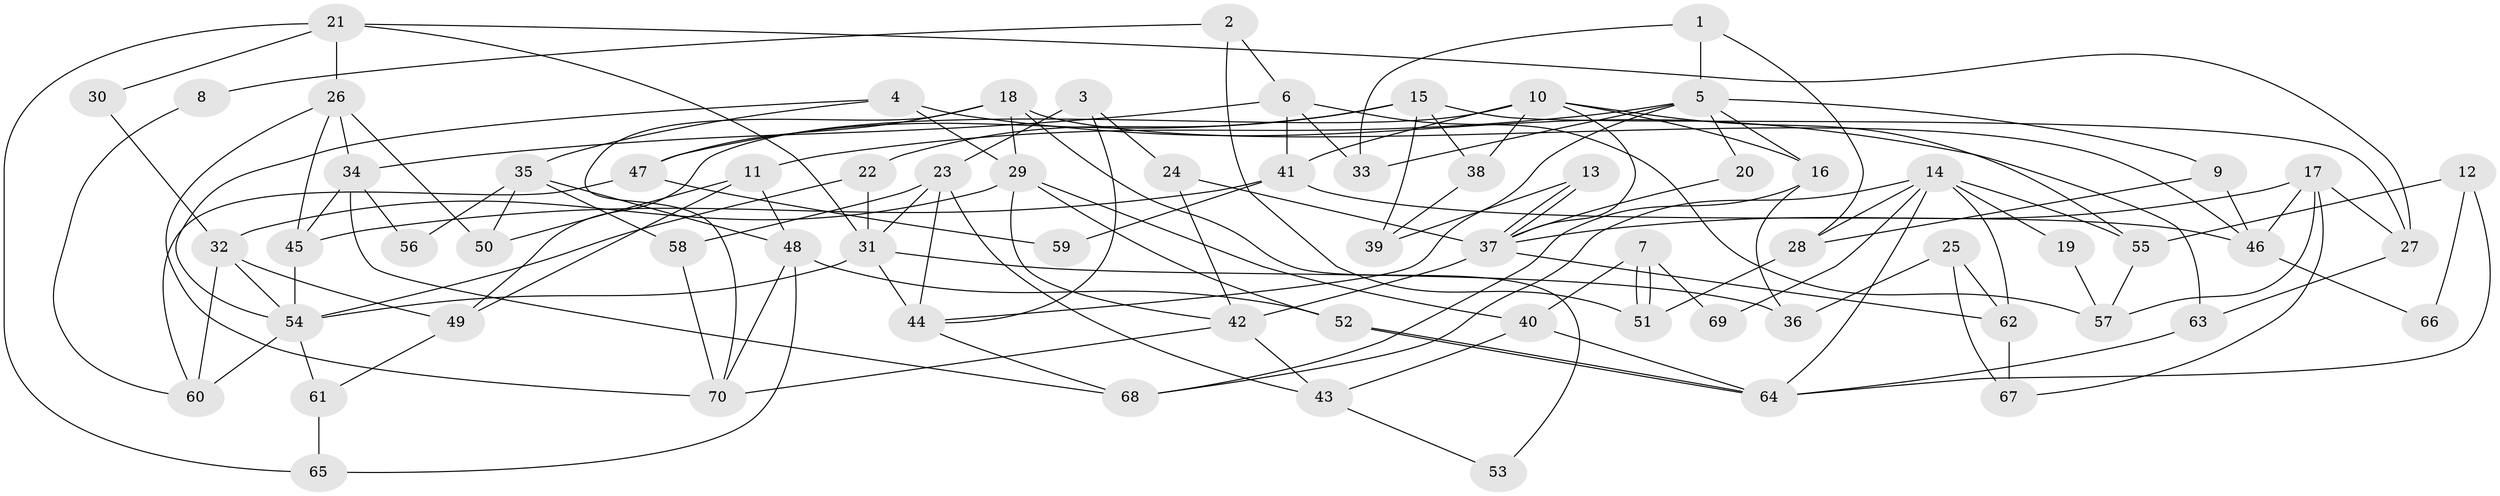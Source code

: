 // coarse degree distribution, {2: 0.11363636363636363, 3: 0.13636363636363635, 4: 0.22727272727272727, 5: 0.1590909090909091, 7: 0.06818181818181818, 11: 0.022727272727272728, 6: 0.18181818181818182, 9: 0.022727272727272728, 8: 0.06818181818181818}
// Generated by graph-tools (version 1.1) at 2025/23/03/03/25 07:23:57]
// undirected, 70 vertices, 140 edges
graph export_dot {
graph [start="1"]
  node [color=gray90,style=filled];
  1;
  2;
  3;
  4;
  5;
  6;
  7;
  8;
  9;
  10;
  11;
  12;
  13;
  14;
  15;
  16;
  17;
  18;
  19;
  20;
  21;
  22;
  23;
  24;
  25;
  26;
  27;
  28;
  29;
  30;
  31;
  32;
  33;
  34;
  35;
  36;
  37;
  38;
  39;
  40;
  41;
  42;
  43;
  44;
  45;
  46;
  47;
  48;
  49;
  50;
  51;
  52;
  53;
  54;
  55;
  56;
  57;
  58;
  59;
  60;
  61;
  62;
  63;
  64;
  65;
  66;
  67;
  68;
  69;
  70;
  1 -- 5;
  1 -- 33;
  1 -- 28;
  2 -- 51;
  2 -- 6;
  2 -- 8;
  3 -- 24;
  3 -- 23;
  3 -- 44;
  4 -- 54;
  4 -- 29;
  4 -- 35;
  4 -- 63;
  5 -- 16;
  5 -- 44;
  5 -- 9;
  5 -- 11;
  5 -- 20;
  5 -- 33;
  6 -- 34;
  6 -- 41;
  6 -- 33;
  6 -- 57;
  7 -- 40;
  7 -- 51;
  7 -- 51;
  7 -- 69;
  8 -- 60;
  9 -- 46;
  9 -- 28;
  10 -- 37;
  10 -- 55;
  10 -- 16;
  10 -- 38;
  10 -- 41;
  10 -- 49;
  11 -- 48;
  11 -- 49;
  11 -- 50;
  12 -- 64;
  12 -- 55;
  12 -- 66;
  13 -- 39;
  13 -- 37;
  13 -- 37;
  14 -- 68;
  14 -- 28;
  14 -- 19;
  14 -- 55;
  14 -- 62;
  14 -- 64;
  14 -- 69;
  15 -- 27;
  15 -- 47;
  15 -- 22;
  15 -- 38;
  15 -- 39;
  16 -- 36;
  16 -- 68;
  17 -- 27;
  17 -- 37;
  17 -- 46;
  17 -- 57;
  17 -- 67;
  18 -- 29;
  18 -- 70;
  18 -- 46;
  18 -- 47;
  18 -- 53;
  19 -- 57;
  20 -- 37;
  21 -- 26;
  21 -- 31;
  21 -- 27;
  21 -- 30;
  21 -- 65;
  22 -- 54;
  22 -- 31;
  23 -- 44;
  23 -- 31;
  23 -- 43;
  23 -- 58;
  24 -- 42;
  24 -- 37;
  25 -- 67;
  25 -- 62;
  25 -- 36;
  26 -- 50;
  26 -- 45;
  26 -- 34;
  26 -- 70;
  27 -- 63;
  28 -- 51;
  29 -- 52;
  29 -- 40;
  29 -- 32;
  29 -- 42;
  30 -- 32;
  31 -- 54;
  31 -- 36;
  31 -- 44;
  32 -- 49;
  32 -- 54;
  32 -- 60;
  34 -- 68;
  34 -- 45;
  34 -- 56;
  35 -- 48;
  35 -- 50;
  35 -- 56;
  35 -- 58;
  37 -- 42;
  37 -- 62;
  38 -- 39;
  40 -- 64;
  40 -- 43;
  41 -- 46;
  41 -- 45;
  41 -- 59;
  42 -- 70;
  42 -- 43;
  43 -- 53;
  44 -- 68;
  45 -- 54;
  46 -- 66;
  47 -- 60;
  47 -- 59;
  48 -- 65;
  48 -- 70;
  48 -- 52;
  49 -- 61;
  52 -- 64;
  52 -- 64;
  54 -- 60;
  54 -- 61;
  55 -- 57;
  58 -- 70;
  61 -- 65;
  62 -- 67;
  63 -- 64;
}
